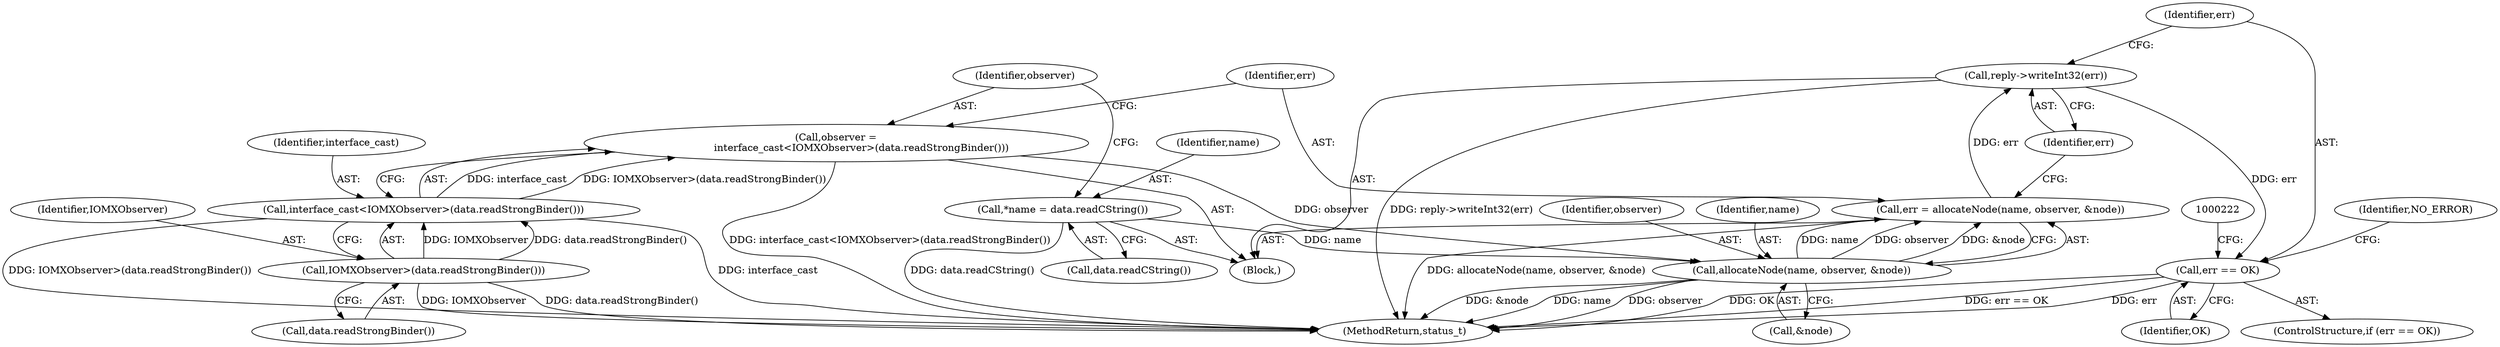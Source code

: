 digraph "0_Android_db829699d3293f254a7387894303451a91278986@API" {
"1000213" [label="(Call,reply->writeInt32(err))"];
"1000206" [label="(Call,err = allocateNode(name, observer, &node))"];
"1000208" [label="(Call,allocateNode(name, observer, &node))"];
"1000193" [label="(Call,*name = data.readCString())"];
"1000197" [label="(Call,observer =\n                interface_cast<IOMXObserver>(data.readStrongBinder()))"];
"1000199" [label="(Call,interface_cast<IOMXObserver>(data.readStrongBinder()))"];
"1000201" [label="(Call,IOMXObserver>(data.readStrongBinder()))"];
"1000216" [label="(Call,err == OK)"];
"1001364" [label="(MethodReturn,status_t)"];
"1000206" [label="(Call,err = allocateNode(name, observer, &node))"];
"1000199" [label="(Call,interface_cast<IOMXObserver>(data.readStrongBinder()))"];
"1000197" [label="(Call,observer =\n                interface_cast<IOMXObserver>(data.readStrongBinder()))"];
"1000194" [label="(Identifier,name)"];
"1000225" [label="(Identifier,NO_ERROR)"];
"1000213" [label="(Call,reply->writeInt32(err))"];
"1000207" [label="(Identifier,err)"];
"1000193" [label="(Call,*name = data.readCString())"];
"1000208" [label="(Call,allocateNode(name, observer, &node))"];
"1000187" [label="(Block,)"];
"1000211" [label="(Call,&node)"];
"1000216" [label="(Call,err == OK)"];
"1000200" [label="(Identifier,interface_cast)"];
"1000198" [label="(Identifier,observer)"];
"1000217" [label="(Identifier,err)"];
"1000195" [label="(Call,data.readCString())"];
"1000210" [label="(Identifier,observer)"];
"1000218" [label="(Identifier,OK)"];
"1000214" [label="(Identifier,err)"];
"1000201" [label="(Call,IOMXObserver>(data.readStrongBinder()))"];
"1000203" [label="(Call,data.readStrongBinder())"];
"1000209" [label="(Identifier,name)"];
"1000202" [label="(Identifier,IOMXObserver)"];
"1000215" [label="(ControlStructure,if (err == OK))"];
"1000213" -> "1000187"  [label="AST: "];
"1000213" -> "1000214"  [label="CFG: "];
"1000214" -> "1000213"  [label="AST: "];
"1000217" -> "1000213"  [label="CFG: "];
"1000213" -> "1001364"  [label="DDG: reply->writeInt32(err)"];
"1000206" -> "1000213"  [label="DDG: err"];
"1000213" -> "1000216"  [label="DDG: err"];
"1000206" -> "1000187"  [label="AST: "];
"1000206" -> "1000208"  [label="CFG: "];
"1000207" -> "1000206"  [label="AST: "];
"1000208" -> "1000206"  [label="AST: "];
"1000214" -> "1000206"  [label="CFG: "];
"1000206" -> "1001364"  [label="DDG: allocateNode(name, observer, &node)"];
"1000208" -> "1000206"  [label="DDG: name"];
"1000208" -> "1000206"  [label="DDG: observer"];
"1000208" -> "1000206"  [label="DDG: &node"];
"1000208" -> "1000211"  [label="CFG: "];
"1000209" -> "1000208"  [label="AST: "];
"1000210" -> "1000208"  [label="AST: "];
"1000211" -> "1000208"  [label="AST: "];
"1000208" -> "1001364"  [label="DDG: name"];
"1000208" -> "1001364"  [label="DDG: observer"];
"1000208" -> "1001364"  [label="DDG: &node"];
"1000193" -> "1000208"  [label="DDG: name"];
"1000197" -> "1000208"  [label="DDG: observer"];
"1000193" -> "1000187"  [label="AST: "];
"1000193" -> "1000195"  [label="CFG: "];
"1000194" -> "1000193"  [label="AST: "];
"1000195" -> "1000193"  [label="AST: "];
"1000198" -> "1000193"  [label="CFG: "];
"1000193" -> "1001364"  [label="DDG: data.readCString()"];
"1000197" -> "1000187"  [label="AST: "];
"1000197" -> "1000199"  [label="CFG: "];
"1000198" -> "1000197"  [label="AST: "];
"1000199" -> "1000197"  [label="AST: "];
"1000207" -> "1000197"  [label="CFG: "];
"1000197" -> "1001364"  [label="DDG: interface_cast<IOMXObserver>(data.readStrongBinder())"];
"1000199" -> "1000197"  [label="DDG: interface_cast"];
"1000199" -> "1000197"  [label="DDG: IOMXObserver>(data.readStrongBinder())"];
"1000199" -> "1000201"  [label="CFG: "];
"1000200" -> "1000199"  [label="AST: "];
"1000201" -> "1000199"  [label="AST: "];
"1000199" -> "1001364"  [label="DDG: IOMXObserver>(data.readStrongBinder())"];
"1000199" -> "1001364"  [label="DDG: interface_cast"];
"1000201" -> "1000199"  [label="DDG: IOMXObserver"];
"1000201" -> "1000199"  [label="DDG: data.readStrongBinder()"];
"1000201" -> "1000203"  [label="CFG: "];
"1000202" -> "1000201"  [label="AST: "];
"1000203" -> "1000201"  [label="AST: "];
"1000201" -> "1001364"  [label="DDG: data.readStrongBinder()"];
"1000201" -> "1001364"  [label="DDG: IOMXObserver"];
"1000216" -> "1000215"  [label="AST: "];
"1000216" -> "1000218"  [label="CFG: "];
"1000217" -> "1000216"  [label="AST: "];
"1000218" -> "1000216"  [label="AST: "];
"1000222" -> "1000216"  [label="CFG: "];
"1000225" -> "1000216"  [label="CFG: "];
"1000216" -> "1001364"  [label="DDG: err == OK"];
"1000216" -> "1001364"  [label="DDG: err"];
"1000216" -> "1001364"  [label="DDG: OK"];
}

